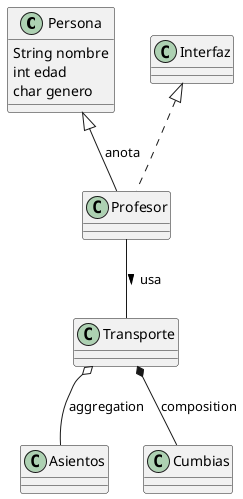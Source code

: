 @startuml
  Class Persona{
    String nombre
    int edad
    char genero
  }
  Class Profesor
  Class Interfaz
  Class Transporte
  Class Asientos
  Class Cumbias

  Persona <|-- Profesor : anota
  Interfaz <|.. Profesor
  Profesor -- Transporte : usa >

  Transporte o-- Asientos : aggregation
  Transporte *-- Cumbias: composition
@enduml

'publico +     privado-    protected#'
